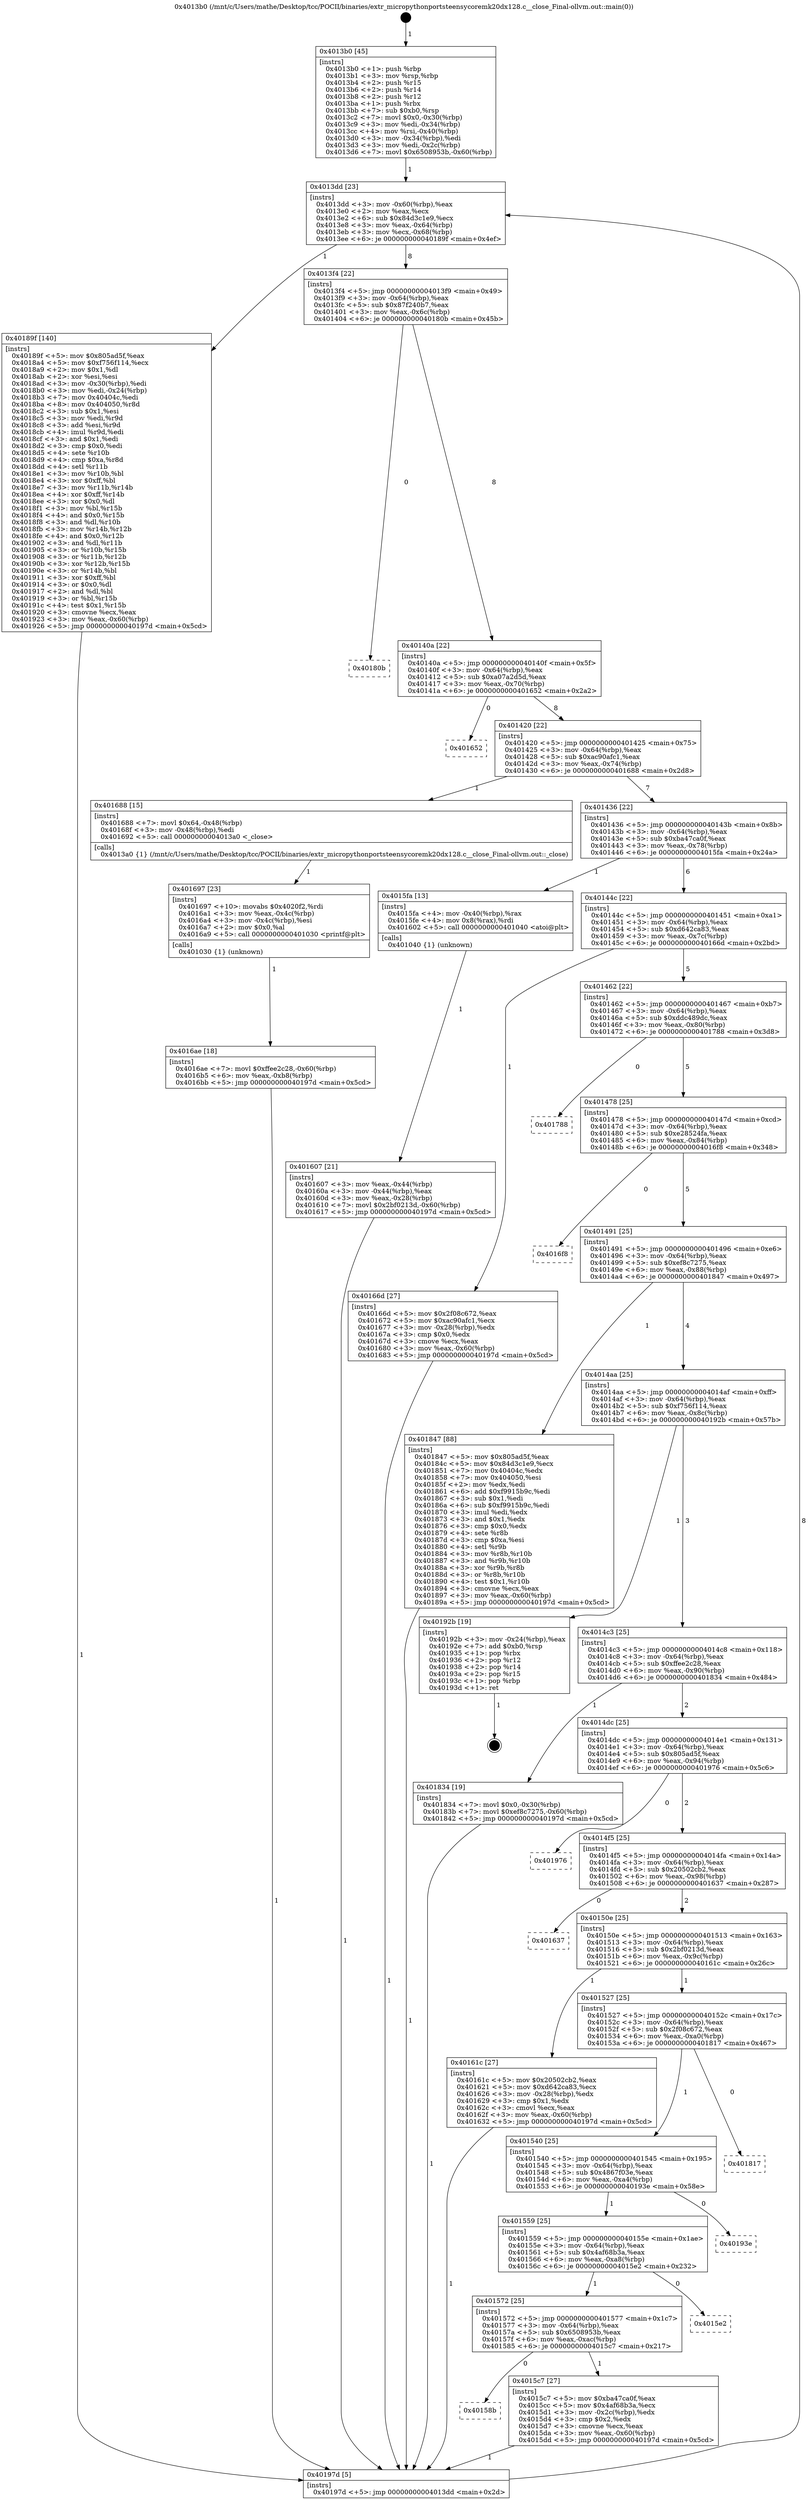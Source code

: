 digraph "0x4013b0" {
  label = "0x4013b0 (/mnt/c/Users/mathe/Desktop/tcc/POCII/binaries/extr_micropythonportsteensycoremk20dx128.c__close_Final-ollvm.out::main(0))"
  labelloc = "t"
  node[shape=record]

  Entry [label="",width=0.3,height=0.3,shape=circle,fillcolor=black,style=filled]
  "0x4013dd" [label="{
     0x4013dd [23]\l
     | [instrs]\l
     &nbsp;&nbsp;0x4013dd \<+3\>: mov -0x60(%rbp),%eax\l
     &nbsp;&nbsp;0x4013e0 \<+2\>: mov %eax,%ecx\l
     &nbsp;&nbsp;0x4013e2 \<+6\>: sub $0x84d3c1e9,%ecx\l
     &nbsp;&nbsp;0x4013e8 \<+3\>: mov %eax,-0x64(%rbp)\l
     &nbsp;&nbsp;0x4013eb \<+3\>: mov %ecx,-0x68(%rbp)\l
     &nbsp;&nbsp;0x4013ee \<+6\>: je 000000000040189f \<main+0x4ef\>\l
  }"]
  "0x40189f" [label="{
     0x40189f [140]\l
     | [instrs]\l
     &nbsp;&nbsp;0x40189f \<+5\>: mov $0x805ad5f,%eax\l
     &nbsp;&nbsp;0x4018a4 \<+5\>: mov $0xf756f114,%ecx\l
     &nbsp;&nbsp;0x4018a9 \<+2\>: mov $0x1,%dl\l
     &nbsp;&nbsp;0x4018ab \<+2\>: xor %esi,%esi\l
     &nbsp;&nbsp;0x4018ad \<+3\>: mov -0x30(%rbp),%edi\l
     &nbsp;&nbsp;0x4018b0 \<+3\>: mov %edi,-0x24(%rbp)\l
     &nbsp;&nbsp;0x4018b3 \<+7\>: mov 0x40404c,%edi\l
     &nbsp;&nbsp;0x4018ba \<+8\>: mov 0x404050,%r8d\l
     &nbsp;&nbsp;0x4018c2 \<+3\>: sub $0x1,%esi\l
     &nbsp;&nbsp;0x4018c5 \<+3\>: mov %edi,%r9d\l
     &nbsp;&nbsp;0x4018c8 \<+3\>: add %esi,%r9d\l
     &nbsp;&nbsp;0x4018cb \<+4\>: imul %r9d,%edi\l
     &nbsp;&nbsp;0x4018cf \<+3\>: and $0x1,%edi\l
     &nbsp;&nbsp;0x4018d2 \<+3\>: cmp $0x0,%edi\l
     &nbsp;&nbsp;0x4018d5 \<+4\>: sete %r10b\l
     &nbsp;&nbsp;0x4018d9 \<+4\>: cmp $0xa,%r8d\l
     &nbsp;&nbsp;0x4018dd \<+4\>: setl %r11b\l
     &nbsp;&nbsp;0x4018e1 \<+3\>: mov %r10b,%bl\l
     &nbsp;&nbsp;0x4018e4 \<+3\>: xor $0xff,%bl\l
     &nbsp;&nbsp;0x4018e7 \<+3\>: mov %r11b,%r14b\l
     &nbsp;&nbsp;0x4018ea \<+4\>: xor $0xff,%r14b\l
     &nbsp;&nbsp;0x4018ee \<+3\>: xor $0x0,%dl\l
     &nbsp;&nbsp;0x4018f1 \<+3\>: mov %bl,%r15b\l
     &nbsp;&nbsp;0x4018f4 \<+4\>: and $0x0,%r15b\l
     &nbsp;&nbsp;0x4018f8 \<+3\>: and %dl,%r10b\l
     &nbsp;&nbsp;0x4018fb \<+3\>: mov %r14b,%r12b\l
     &nbsp;&nbsp;0x4018fe \<+4\>: and $0x0,%r12b\l
     &nbsp;&nbsp;0x401902 \<+3\>: and %dl,%r11b\l
     &nbsp;&nbsp;0x401905 \<+3\>: or %r10b,%r15b\l
     &nbsp;&nbsp;0x401908 \<+3\>: or %r11b,%r12b\l
     &nbsp;&nbsp;0x40190b \<+3\>: xor %r12b,%r15b\l
     &nbsp;&nbsp;0x40190e \<+3\>: or %r14b,%bl\l
     &nbsp;&nbsp;0x401911 \<+3\>: xor $0xff,%bl\l
     &nbsp;&nbsp;0x401914 \<+3\>: or $0x0,%dl\l
     &nbsp;&nbsp;0x401917 \<+2\>: and %dl,%bl\l
     &nbsp;&nbsp;0x401919 \<+3\>: or %bl,%r15b\l
     &nbsp;&nbsp;0x40191c \<+4\>: test $0x1,%r15b\l
     &nbsp;&nbsp;0x401920 \<+3\>: cmovne %ecx,%eax\l
     &nbsp;&nbsp;0x401923 \<+3\>: mov %eax,-0x60(%rbp)\l
     &nbsp;&nbsp;0x401926 \<+5\>: jmp 000000000040197d \<main+0x5cd\>\l
  }"]
  "0x4013f4" [label="{
     0x4013f4 [22]\l
     | [instrs]\l
     &nbsp;&nbsp;0x4013f4 \<+5\>: jmp 00000000004013f9 \<main+0x49\>\l
     &nbsp;&nbsp;0x4013f9 \<+3\>: mov -0x64(%rbp),%eax\l
     &nbsp;&nbsp;0x4013fc \<+5\>: sub $0x87f240b7,%eax\l
     &nbsp;&nbsp;0x401401 \<+3\>: mov %eax,-0x6c(%rbp)\l
     &nbsp;&nbsp;0x401404 \<+6\>: je 000000000040180b \<main+0x45b\>\l
  }"]
  Exit [label="",width=0.3,height=0.3,shape=circle,fillcolor=black,style=filled,peripheries=2]
  "0x40180b" [label="{
     0x40180b\l
  }", style=dashed]
  "0x40140a" [label="{
     0x40140a [22]\l
     | [instrs]\l
     &nbsp;&nbsp;0x40140a \<+5\>: jmp 000000000040140f \<main+0x5f\>\l
     &nbsp;&nbsp;0x40140f \<+3\>: mov -0x64(%rbp),%eax\l
     &nbsp;&nbsp;0x401412 \<+5\>: sub $0xa07a2d5d,%eax\l
     &nbsp;&nbsp;0x401417 \<+3\>: mov %eax,-0x70(%rbp)\l
     &nbsp;&nbsp;0x40141a \<+6\>: je 0000000000401652 \<main+0x2a2\>\l
  }"]
  "0x4016ae" [label="{
     0x4016ae [18]\l
     | [instrs]\l
     &nbsp;&nbsp;0x4016ae \<+7\>: movl $0xffee2c28,-0x60(%rbp)\l
     &nbsp;&nbsp;0x4016b5 \<+6\>: mov %eax,-0xb8(%rbp)\l
     &nbsp;&nbsp;0x4016bb \<+5\>: jmp 000000000040197d \<main+0x5cd\>\l
  }"]
  "0x401652" [label="{
     0x401652\l
  }", style=dashed]
  "0x401420" [label="{
     0x401420 [22]\l
     | [instrs]\l
     &nbsp;&nbsp;0x401420 \<+5\>: jmp 0000000000401425 \<main+0x75\>\l
     &nbsp;&nbsp;0x401425 \<+3\>: mov -0x64(%rbp),%eax\l
     &nbsp;&nbsp;0x401428 \<+5\>: sub $0xac90afc1,%eax\l
     &nbsp;&nbsp;0x40142d \<+3\>: mov %eax,-0x74(%rbp)\l
     &nbsp;&nbsp;0x401430 \<+6\>: je 0000000000401688 \<main+0x2d8\>\l
  }"]
  "0x401697" [label="{
     0x401697 [23]\l
     | [instrs]\l
     &nbsp;&nbsp;0x401697 \<+10\>: movabs $0x4020f2,%rdi\l
     &nbsp;&nbsp;0x4016a1 \<+3\>: mov %eax,-0x4c(%rbp)\l
     &nbsp;&nbsp;0x4016a4 \<+3\>: mov -0x4c(%rbp),%esi\l
     &nbsp;&nbsp;0x4016a7 \<+2\>: mov $0x0,%al\l
     &nbsp;&nbsp;0x4016a9 \<+5\>: call 0000000000401030 \<printf@plt\>\l
     | [calls]\l
     &nbsp;&nbsp;0x401030 \{1\} (unknown)\l
  }"]
  "0x401688" [label="{
     0x401688 [15]\l
     | [instrs]\l
     &nbsp;&nbsp;0x401688 \<+7\>: movl $0x64,-0x48(%rbp)\l
     &nbsp;&nbsp;0x40168f \<+3\>: mov -0x48(%rbp),%edi\l
     &nbsp;&nbsp;0x401692 \<+5\>: call 00000000004013a0 \<_close\>\l
     | [calls]\l
     &nbsp;&nbsp;0x4013a0 \{1\} (/mnt/c/Users/mathe/Desktop/tcc/POCII/binaries/extr_micropythonportsteensycoremk20dx128.c__close_Final-ollvm.out::_close)\l
  }"]
  "0x401436" [label="{
     0x401436 [22]\l
     | [instrs]\l
     &nbsp;&nbsp;0x401436 \<+5\>: jmp 000000000040143b \<main+0x8b\>\l
     &nbsp;&nbsp;0x40143b \<+3\>: mov -0x64(%rbp),%eax\l
     &nbsp;&nbsp;0x40143e \<+5\>: sub $0xba47ca0f,%eax\l
     &nbsp;&nbsp;0x401443 \<+3\>: mov %eax,-0x78(%rbp)\l
     &nbsp;&nbsp;0x401446 \<+6\>: je 00000000004015fa \<main+0x24a\>\l
  }"]
  "0x401607" [label="{
     0x401607 [21]\l
     | [instrs]\l
     &nbsp;&nbsp;0x401607 \<+3\>: mov %eax,-0x44(%rbp)\l
     &nbsp;&nbsp;0x40160a \<+3\>: mov -0x44(%rbp),%eax\l
     &nbsp;&nbsp;0x40160d \<+3\>: mov %eax,-0x28(%rbp)\l
     &nbsp;&nbsp;0x401610 \<+7\>: movl $0x2bf0213d,-0x60(%rbp)\l
     &nbsp;&nbsp;0x401617 \<+5\>: jmp 000000000040197d \<main+0x5cd\>\l
  }"]
  "0x4015fa" [label="{
     0x4015fa [13]\l
     | [instrs]\l
     &nbsp;&nbsp;0x4015fa \<+4\>: mov -0x40(%rbp),%rax\l
     &nbsp;&nbsp;0x4015fe \<+4\>: mov 0x8(%rax),%rdi\l
     &nbsp;&nbsp;0x401602 \<+5\>: call 0000000000401040 \<atoi@plt\>\l
     | [calls]\l
     &nbsp;&nbsp;0x401040 \{1\} (unknown)\l
  }"]
  "0x40144c" [label="{
     0x40144c [22]\l
     | [instrs]\l
     &nbsp;&nbsp;0x40144c \<+5\>: jmp 0000000000401451 \<main+0xa1\>\l
     &nbsp;&nbsp;0x401451 \<+3\>: mov -0x64(%rbp),%eax\l
     &nbsp;&nbsp;0x401454 \<+5\>: sub $0xd642ca83,%eax\l
     &nbsp;&nbsp;0x401459 \<+3\>: mov %eax,-0x7c(%rbp)\l
     &nbsp;&nbsp;0x40145c \<+6\>: je 000000000040166d \<main+0x2bd\>\l
  }"]
  "0x4013b0" [label="{
     0x4013b0 [45]\l
     | [instrs]\l
     &nbsp;&nbsp;0x4013b0 \<+1\>: push %rbp\l
     &nbsp;&nbsp;0x4013b1 \<+3\>: mov %rsp,%rbp\l
     &nbsp;&nbsp;0x4013b4 \<+2\>: push %r15\l
     &nbsp;&nbsp;0x4013b6 \<+2\>: push %r14\l
     &nbsp;&nbsp;0x4013b8 \<+2\>: push %r12\l
     &nbsp;&nbsp;0x4013ba \<+1\>: push %rbx\l
     &nbsp;&nbsp;0x4013bb \<+7\>: sub $0xb0,%rsp\l
     &nbsp;&nbsp;0x4013c2 \<+7\>: movl $0x0,-0x30(%rbp)\l
     &nbsp;&nbsp;0x4013c9 \<+3\>: mov %edi,-0x34(%rbp)\l
     &nbsp;&nbsp;0x4013cc \<+4\>: mov %rsi,-0x40(%rbp)\l
     &nbsp;&nbsp;0x4013d0 \<+3\>: mov -0x34(%rbp),%edi\l
     &nbsp;&nbsp;0x4013d3 \<+3\>: mov %edi,-0x2c(%rbp)\l
     &nbsp;&nbsp;0x4013d6 \<+7\>: movl $0x6508953b,-0x60(%rbp)\l
  }"]
  "0x40166d" [label="{
     0x40166d [27]\l
     | [instrs]\l
     &nbsp;&nbsp;0x40166d \<+5\>: mov $0x2f08c672,%eax\l
     &nbsp;&nbsp;0x401672 \<+5\>: mov $0xac90afc1,%ecx\l
     &nbsp;&nbsp;0x401677 \<+3\>: mov -0x28(%rbp),%edx\l
     &nbsp;&nbsp;0x40167a \<+3\>: cmp $0x0,%edx\l
     &nbsp;&nbsp;0x40167d \<+3\>: cmove %ecx,%eax\l
     &nbsp;&nbsp;0x401680 \<+3\>: mov %eax,-0x60(%rbp)\l
     &nbsp;&nbsp;0x401683 \<+5\>: jmp 000000000040197d \<main+0x5cd\>\l
  }"]
  "0x401462" [label="{
     0x401462 [22]\l
     | [instrs]\l
     &nbsp;&nbsp;0x401462 \<+5\>: jmp 0000000000401467 \<main+0xb7\>\l
     &nbsp;&nbsp;0x401467 \<+3\>: mov -0x64(%rbp),%eax\l
     &nbsp;&nbsp;0x40146a \<+5\>: sub $0xddc489dc,%eax\l
     &nbsp;&nbsp;0x40146f \<+3\>: mov %eax,-0x80(%rbp)\l
     &nbsp;&nbsp;0x401472 \<+6\>: je 0000000000401788 \<main+0x3d8\>\l
  }"]
  "0x40197d" [label="{
     0x40197d [5]\l
     | [instrs]\l
     &nbsp;&nbsp;0x40197d \<+5\>: jmp 00000000004013dd \<main+0x2d\>\l
  }"]
  "0x401788" [label="{
     0x401788\l
  }", style=dashed]
  "0x401478" [label="{
     0x401478 [25]\l
     | [instrs]\l
     &nbsp;&nbsp;0x401478 \<+5\>: jmp 000000000040147d \<main+0xcd\>\l
     &nbsp;&nbsp;0x40147d \<+3\>: mov -0x64(%rbp),%eax\l
     &nbsp;&nbsp;0x401480 \<+5\>: sub $0xe28524fa,%eax\l
     &nbsp;&nbsp;0x401485 \<+6\>: mov %eax,-0x84(%rbp)\l
     &nbsp;&nbsp;0x40148b \<+6\>: je 00000000004016f8 \<main+0x348\>\l
  }"]
  "0x40158b" [label="{
     0x40158b\l
  }", style=dashed]
  "0x4016f8" [label="{
     0x4016f8\l
  }", style=dashed]
  "0x401491" [label="{
     0x401491 [25]\l
     | [instrs]\l
     &nbsp;&nbsp;0x401491 \<+5\>: jmp 0000000000401496 \<main+0xe6\>\l
     &nbsp;&nbsp;0x401496 \<+3\>: mov -0x64(%rbp),%eax\l
     &nbsp;&nbsp;0x401499 \<+5\>: sub $0xef8c7275,%eax\l
     &nbsp;&nbsp;0x40149e \<+6\>: mov %eax,-0x88(%rbp)\l
     &nbsp;&nbsp;0x4014a4 \<+6\>: je 0000000000401847 \<main+0x497\>\l
  }"]
  "0x4015c7" [label="{
     0x4015c7 [27]\l
     | [instrs]\l
     &nbsp;&nbsp;0x4015c7 \<+5\>: mov $0xba47ca0f,%eax\l
     &nbsp;&nbsp;0x4015cc \<+5\>: mov $0x4af68b3a,%ecx\l
     &nbsp;&nbsp;0x4015d1 \<+3\>: mov -0x2c(%rbp),%edx\l
     &nbsp;&nbsp;0x4015d4 \<+3\>: cmp $0x2,%edx\l
     &nbsp;&nbsp;0x4015d7 \<+3\>: cmovne %ecx,%eax\l
     &nbsp;&nbsp;0x4015da \<+3\>: mov %eax,-0x60(%rbp)\l
     &nbsp;&nbsp;0x4015dd \<+5\>: jmp 000000000040197d \<main+0x5cd\>\l
  }"]
  "0x401847" [label="{
     0x401847 [88]\l
     | [instrs]\l
     &nbsp;&nbsp;0x401847 \<+5\>: mov $0x805ad5f,%eax\l
     &nbsp;&nbsp;0x40184c \<+5\>: mov $0x84d3c1e9,%ecx\l
     &nbsp;&nbsp;0x401851 \<+7\>: mov 0x40404c,%edx\l
     &nbsp;&nbsp;0x401858 \<+7\>: mov 0x404050,%esi\l
     &nbsp;&nbsp;0x40185f \<+2\>: mov %edx,%edi\l
     &nbsp;&nbsp;0x401861 \<+6\>: add $0xf9915b9c,%edi\l
     &nbsp;&nbsp;0x401867 \<+3\>: sub $0x1,%edi\l
     &nbsp;&nbsp;0x40186a \<+6\>: sub $0xf9915b9c,%edi\l
     &nbsp;&nbsp;0x401870 \<+3\>: imul %edi,%edx\l
     &nbsp;&nbsp;0x401873 \<+3\>: and $0x1,%edx\l
     &nbsp;&nbsp;0x401876 \<+3\>: cmp $0x0,%edx\l
     &nbsp;&nbsp;0x401879 \<+4\>: sete %r8b\l
     &nbsp;&nbsp;0x40187d \<+3\>: cmp $0xa,%esi\l
     &nbsp;&nbsp;0x401880 \<+4\>: setl %r9b\l
     &nbsp;&nbsp;0x401884 \<+3\>: mov %r8b,%r10b\l
     &nbsp;&nbsp;0x401887 \<+3\>: and %r9b,%r10b\l
     &nbsp;&nbsp;0x40188a \<+3\>: xor %r9b,%r8b\l
     &nbsp;&nbsp;0x40188d \<+3\>: or %r8b,%r10b\l
     &nbsp;&nbsp;0x401890 \<+4\>: test $0x1,%r10b\l
     &nbsp;&nbsp;0x401894 \<+3\>: cmovne %ecx,%eax\l
     &nbsp;&nbsp;0x401897 \<+3\>: mov %eax,-0x60(%rbp)\l
     &nbsp;&nbsp;0x40189a \<+5\>: jmp 000000000040197d \<main+0x5cd\>\l
  }"]
  "0x4014aa" [label="{
     0x4014aa [25]\l
     | [instrs]\l
     &nbsp;&nbsp;0x4014aa \<+5\>: jmp 00000000004014af \<main+0xff\>\l
     &nbsp;&nbsp;0x4014af \<+3\>: mov -0x64(%rbp),%eax\l
     &nbsp;&nbsp;0x4014b2 \<+5\>: sub $0xf756f114,%eax\l
     &nbsp;&nbsp;0x4014b7 \<+6\>: mov %eax,-0x8c(%rbp)\l
     &nbsp;&nbsp;0x4014bd \<+6\>: je 000000000040192b \<main+0x57b\>\l
  }"]
  "0x401572" [label="{
     0x401572 [25]\l
     | [instrs]\l
     &nbsp;&nbsp;0x401572 \<+5\>: jmp 0000000000401577 \<main+0x1c7\>\l
     &nbsp;&nbsp;0x401577 \<+3\>: mov -0x64(%rbp),%eax\l
     &nbsp;&nbsp;0x40157a \<+5\>: sub $0x6508953b,%eax\l
     &nbsp;&nbsp;0x40157f \<+6\>: mov %eax,-0xac(%rbp)\l
     &nbsp;&nbsp;0x401585 \<+6\>: je 00000000004015c7 \<main+0x217\>\l
  }"]
  "0x40192b" [label="{
     0x40192b [19]\l
     | [instrs]\l
     &nbsp;&nbsp;0x40192b \<+3\>: mov -0x24(%rbp),%eax\l
     &nbsp;&nbsp;0x40192e \<+7\>: add $0xb0,%rsp\l
     &nbsp;&nbsp;0x401935 \<+1\>: pop %rbx\l
     &nbsp;&nbsp;0x401936 \<+2\>: pop %r12\l
     &nbsp;&nbsp;0x401938 \<+2\>: pop %r14\l
     &nbsp;&nbsp;0x40193a \<+2\>: pop %r15\l
     &nbsp;&nbsp;0x40193c \<+1\>: pop %rbp\l
     &nbsp;&nbsp;0x40193d \<+1\>: ret\l
  }"]
  "0x4014c3" [label="{
     0x4014c3 [25]\l
     | [instrs]\l
     &nbsp;&nbsp;0x4014c3 \<+5\>: jmp 00000000004014c8 \<main+0x118\>\l
     &nbsp;&nbsp;0x4014c8 \<+3\>: mov -0x64(%rbp),%eax\l
     &nbsp;&nbsp;0x4014cb \<+5\>: sub $0xffee2c28,%eax\l
     &nbsp;&nbsp;0x4014d0 \<+6\>: mov %eax,-0x90(%rbp)\l
     &nbsp;&nbsp;0x4014d6 \<+6\>: je 0000000000401834 \<main+0x484\>\l
  }"]
  "0x4015e2" [label="{
     0x4015e2\l
  }", style=dashed]
  "0x401834" [label="{
     0x401834 [19]\l
     | [instrs]\l
     &nbsp;&nbsp;0x401834 \<+7\>: movl $0x0,-0x30(%rbp)\l
     &nbsp;&nbsp;0x40183b \<+7\>: movl $0xef8c7275,-0x60(%rbp)\l
     &nbsp;&nbsp;0x401842 \<+5\>: jmp 000000000040197d \<main+0x5cd\>\l
  }"]
  "0x4014dc" [label="{
     0x4014dc [25]\l
     | [instrs]\l
     &nbsp;&nbsp;0x4014dc \<+5\>: jmp 00000000004014e1 \<main+0x131\>\l
     &nbsp;&nbsp;0x4014e1 \<+3\>: mov -0x64(%rbp),%eax\l
     &nbsp;&nbsp;0x4014e4 \<+5\>: sub $0x805ad5f,%eax\l
     &nbsp;&nbsp;0x4014e9 \<+6\>: mov %eax,-0x94(%rbp)\l
     &nbsp;&nbsp;0x4014ef \<+6\>: je 0000000000401976 \<main+0x5c6\>\l
  }"]
  "0x401559" [label="{
     0x401559 [25]\l
     | [instrs]\l
     &nbsp;&nbsp;0x401559 \<+5\>: jmp 000000000040155e \<main+0x1ae\>\l
     &nbsp;&nbsp;0x40155e \<+3\>: mov -0x64(%rbp),%eax\l
     &nbsp;&nbsp;0x401561 \<+5\>: sub $0x4af68b3a,%eax\l
     &nbsp;&nbsp;0x401566 \<+6\>: mov %eax,-0xa8(%rbp)\l
     &nbsp;&nbsp;0x40156c \<+6\>: je 00000000004015e2 \<main+0x232\>\l
  }"]
  "0x401976" [label="{
     0x401976\l
  }", style=dashed]
  "0x4014f5" [label="{
     0x4014f5 [25]\l
     | [instrs]\l
     &nbsp;&nbsp;0x4014f5 \<+5\>: jmp 00000000004014fa \<main+0x14a\>\l
     &nbsp;&nbsp;0x4014fa \<+3\>: mov -0x64(%rbp),%eax\l
     &nbsp;&nbsp;0x4014fd \<+5\>: sub $0x20502cb2,%eax\l
     &nbsp;&nbsp;0x401502 \<+6\>: mov %eax,-0x98(%rbp)\l
     &nbsp;&nbsp;0x401508 \<+6\>: je 0000000000401637 \<main+0x287\>\l
  }"]
  "0x40193e" [label="{
     0x40193e\l
  }", style=dashed]
  "0x401637" [label="{
     0x401637\l
  }", style=dashed]
  "0x40150e" [label="{
     0x40150e [25]\l
     | [instrs]\l
     &nbsp;&nbsp;0x40150e \<+5\>: jmp 0000000000401513 \<main+0x163\>\l
     &nbsp;&nbsp;0x401513 \<+3\>: mov -0x64(%rbp),%eax\l
     &nbsp;&nbsp;0x401516 \<+5\>: sub $0x2bf0213d,%eax\l
     &nbsp;&nbsp;0x40151b \<+6\>: mov %eax,-0x9c(%rbp)\l
     &nbsp;&nbsp;0x401521 \<+6\>: je 000000000040161c \<main+0x26c\>\l
  }"]
  "0x401540" [label="{
     0x401540 [25]\l
     | [instrs]\l
     &nbsp;&nbsp;0x401540 \<+5\>: jmp 0000000000401545 \<main+0x195\>\l
     &nbsp;&nbsp;0x401545 \<+3\>: mov -0x64(%rbp),%eax\l
     &nbsp;&nbsp;0x401548 \<+5\>: sub $0x4867f03e,%eax\l
     &nbsp;&nbsp;0x40154d \<+6\>: mov %eax,-0xa4(%rbp)\l
     &nbsp;&nbsp;0x401553 \<+6\>: je 000000000040193e \<main+0x58e\>\l
  }"]
  "0x40161c" [label="{
     0x40161c [27]\l
     | [instrs]\l
     &nbsp;&nbsp;0x40161c \<+5\>: mov $0x20502cb2,%eax\l
     &nbsp;&nbsp;0x401621 \<+5\>: mov $0xd642ca83,%ecx\l
     &nbsp;&nbsp;0x401626 \<+3\>: mov -0x28(%rbp),%edx\l
     &nbsp;&nbsp;0x401629 \<+3\>: cmp $0x1,%edx\l
     &nbsp;&nbsp;0x40162c \<+3\>: cmovl %ecx,%eax\l
     &nbsp;&nbsp;0x40162f \<+3\>: mov %eax,-0x60(%rbp)\l
     &nbsp;&nbsp;0x401632 \<+5\>: jmp 000000000040197d \<main+0x5cd\>\l
  }"]
  "0x401527" [label="{
     0x401527 [25]\l
     | [instrs]\l
     &nbsp;&nbsp;0x401527 \<+5\>: jmp 000000000040152c \<main+0x17c\>\l
     &nbsp;&nbsp;0x40152c \<+3\>: mov -0x64(%rbp),%eax\l
     &nbsp;&nbsp;0x40152f \<+5\>: sub $0x2f08c672,%eax\l
     &nbsp;&nbsp;0x401534 \<+6\>: mov %eax,-0xa0(%rbp)\l
     &nbsp;&nbsp;0x40153a \<+6\>: je 0000000000401817 \<main+0x467\>\l
  }"]
  "0x401817" [label="{
     0x401817\l
  }", style=dashed]
  Entry -> "0x4013b0" [label=" 1"]
  "0x4013dd" -> "0x40189f" [label=" 1"]
  "0x4013dd" -> "0x4013f4" [label=" 8"]
  "0x40192b" -> Exit [label=" 1"]
  "0x4013f4" -> "0x40180b" [label=" 0"]
  "0x4013f4" -> "0x40140a" [label=" 8"]
  "0x40189f" -> "0x40197d" [label=" 1"]
  "0x40140a" -> "0x401652" [label=" 0"]
  "0x40140a" -> "0x401420" [label=" 8"]
  "0x401847" -> "0x40197d" [label=" 1"]
  "0x401420" -> "0x401688" [label=" 1"]
  "0x401420" -> "0x401436" [label=" 7"]
  "0x401834" -> "0x40197d" [label=" 1"]
  "0x401436" -> "0x4015fa" [label=" 1"]
  "0x401436" -> "0x40144c" [label=" 6"]
  "0x4016ae" -> "0x40197d" [label=" 1"]
  "0x40144c" -> "0x40166d" [label=" 1"]
  "0x40144c" -> "0x401462" [label=" 5"]
  "0x401697" -> "0x4016ae" [label=" 1"]
  "0x401462" -> "0x401788" [label=" 0"]
  "0x401462" -> "0x401478" [label=" 5"]
  "0x401688" -> "0x401697" [label=" 1"]
  "0x401478" -> "0x4016f8" [label=" 0"]
  "0x401478" -> "0x401491" [label=" 5"]
  "0x40166d" -> "0x40197d" [label=" 1"]
  "0x401491" -> "0x401847" [label=" 1"]
  "0x401491" -> "0x4014aa" [label=" 4"]
  "0x40161c" -> "0x40197d" [label=" 1"]
  "0x4014aa" -> "0x40192b" [label=" 1"]
  "0x4014aa" -> "0x4014c3" [label=" 3"]
  "0x4015fa" -> "0x401607" [label=" 1"]
  "0x4014c3" -> "0x401834" [label=" 1"]
  "0x4014c3" -> "0x4014dc" [label=" 2"]
  "0x40197d" -> "0x4013dd" [label=" 8"]
  "0x4014dc" -> "0x401976" [label=" 0"]
  "0x4014dc" -> "0x4014f5" [label=" 2"]
  "0x4015c7" -> "0x40197d" [label=" 1"]
  "0x4014f5" -> "0x401637" [label=" 0"]
  "0x4014f5" -> "0x40150e" [label=" 2"]
  "0x401572" -> "0x40158b" [label=" 0"]
  "0x40150e" -> "0x40161c" [label=" 1"]
  "0x40150e" -> "0x401527" [label=" 1"]
  "0x401607" -> "0x40197d" [label=" 1"]
  "0x401527" -> "0x401817" [label=" 0"]
  "0x401527" -> "0x401540" [label=" 1"]
  "0x401572" -> "0x4015c7" [label=" 1"]
  "0x401540" -> "0x40193e" [label=" 0"]
  "0x401540" -> "0x401559" [label=" 1"]
  "0x4013b0" -> "0x4013dd" [label=" 1"]
  "0x401559" -> "0x4015e2" [label=" 0"]
  "0x401559" -> "0x401572" [label=" 1"]
}
